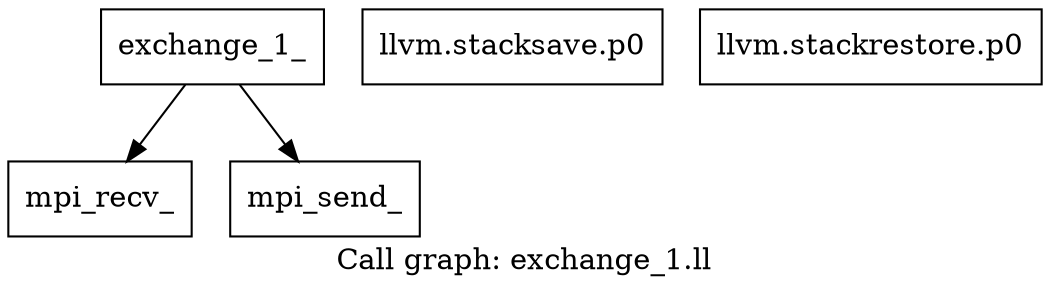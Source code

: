 digraph "Call graph: exchange_1.ll" {
	label="Call graph: exchange_1.ll";

	Node0x5573e84ffee0 [shape=record,label="{exchange_1_}"];
	Node0x5573e84ffee0 -> Node0x5573e84fff60;
	Node0x5573e84ffee0 -> Node0x5573e8502cf0;
	Node0x5573e8502cf0 [shape=record,label="{mpi_send_}"];
	Node0x5573e8502ec0 [shape=record,label="{llvm.stacksave.p0}"];
	Node0x5573e8502f40 [shape=record,label="{llvm.stackrestore.p0}"];
	Node0x5573e84fff60 [shape=record,label="{mpi_recv_}"];
}

